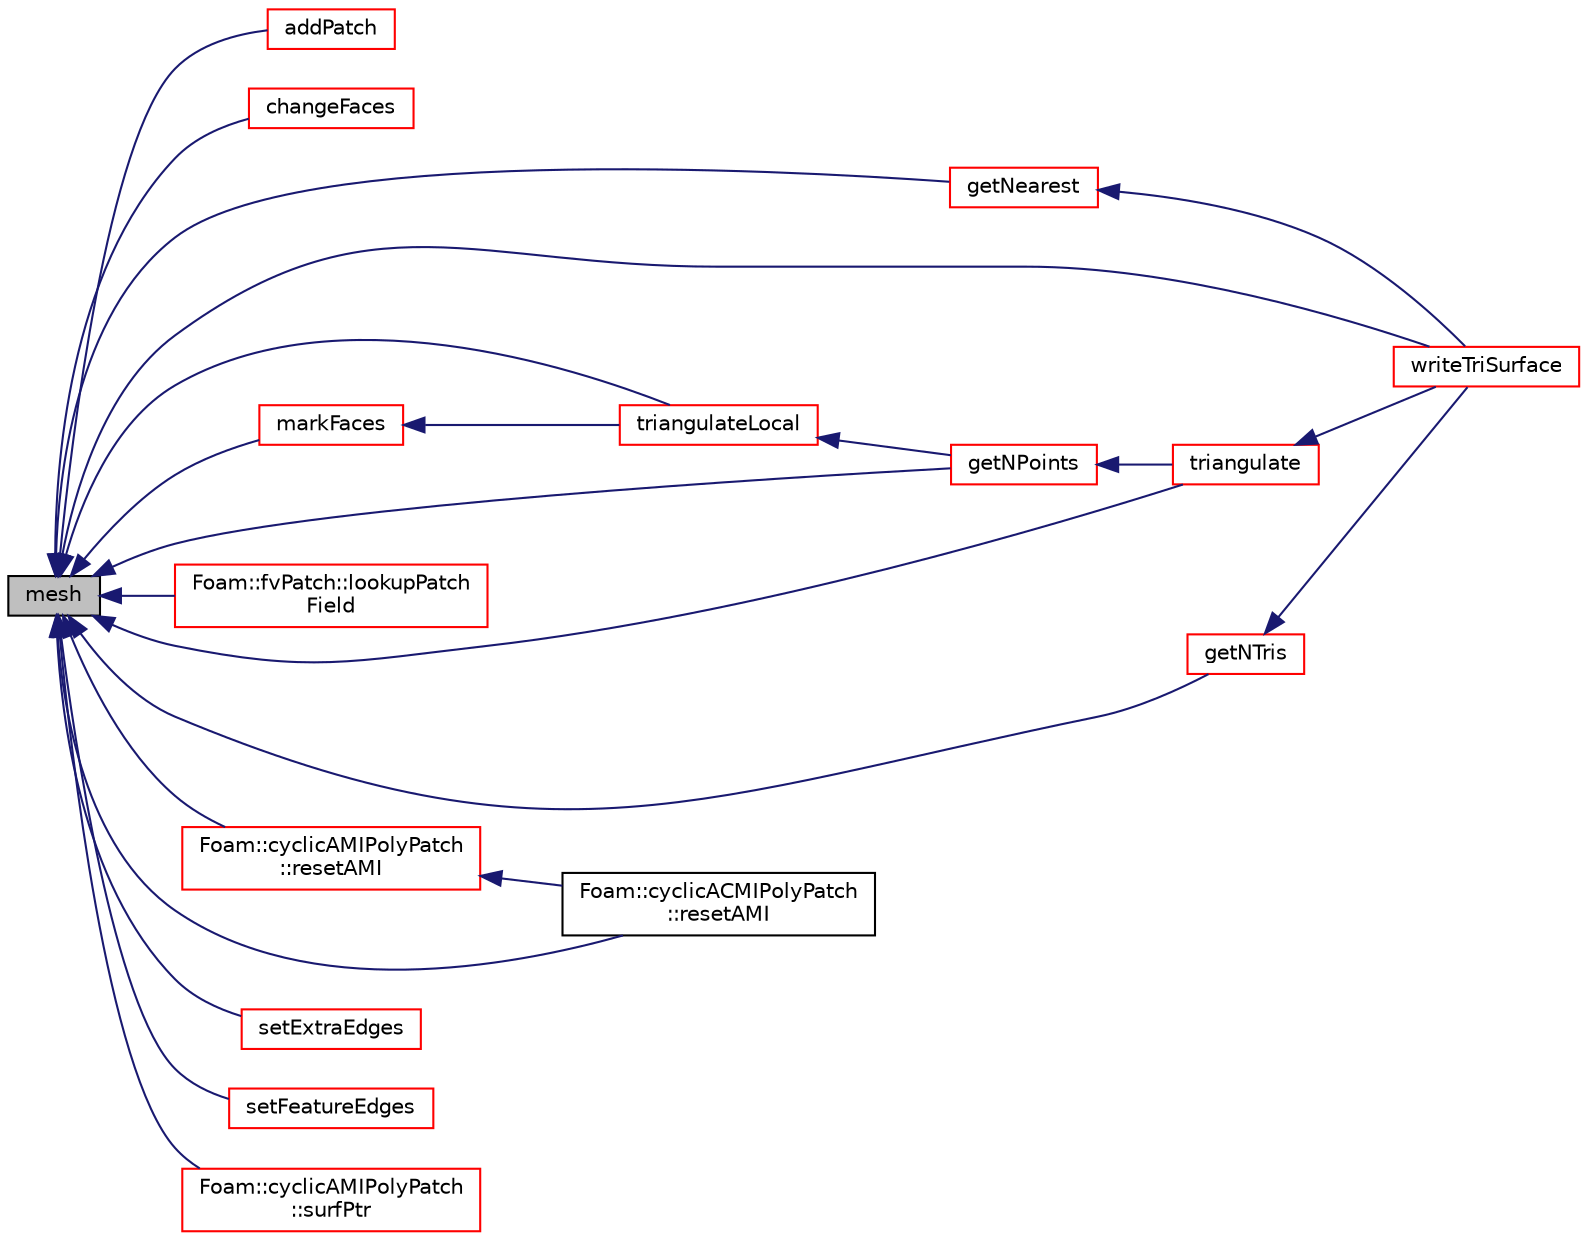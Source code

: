 digraph "mesh"
{
  bgcolor="transparent";
  edge [fontname="Helvetica",fontsize="10",labelfontname="Helvetica",labelfontsize="10"];
  node [fontname="Helvetica",fontsize="10",shape=record];
  rankdir="LR";
  Node1 [label="mesh",height=0.2,width=0.4,color="black", fillcolor="grey75", style="filled", fontcolor="black"];
  Node1 -> Node2 [dir="back",color="midnightblue",fontsize="10",style="solid",fontname="Helvetica"];
  Node2 [label="addPatch",height=0.2,width=0.4,color="red",URL="$a00146.html#a09c4e5c8d34934fb4a87b7e358903ec2",tooltip="Add to back of patch list. "];
  Node1 -> Node3 [dir="back",color="midnightblue",fontsize="10",style="solid",fontname="Helvetica"];
  Node3 [label="changeFaces",height=0.2,width=0.4,color="red",URL="$a00146.html#aa3edbdb390a2b28fbb17a16562278186",tooltip="Recalculate face ordering and patches. Return old to new. "];
  Node1 -> Node4 [dir="back",color="midnightblue",fontsize="10",style="solid",fontname="Helvetica"];
  Node4 [label="getNearest",height=0.2,width=0.4,color="red",URL="$a00146.html#afc0c1d142df9fc42e5efffdf1f144d3a",tooltip="Get bMesh index of nearest face for every boundary face in. "];
  Node4 -> Node5 [dir="back",color="midnightblue",fontsize="10",style="solid",fontname="Helvetica"];
  Node5 [label="writeTriSurface",height=0.2,width=0.4,color="red",URL="$a00146.html#a79443a0e738c0e7e5bba68618c154e5b",tooltip="Write to file. "];
  Node1 -> Node6 [dir="back",color="midnightblue",fontsize="10",style="solid",fontname="Helvetica"];
  Node6 [label="getNPoints",height=0.2,width=0.4,color="red",URL="$a00146.html#aae2c137453da9631e2245a15b76078c1",tooltip="Number of points used in face subset. "];
  Node6 -> Node7 [dir="back",color="midnightblue",fontsize="10",style="solid",fontname="Helvetica"];
  Node7 [label="triangulate",height=0.2,width=0.4,color="red",URL="$a00146.html#a34bccd057e1d4e5588d84ba5d267728a",tooltip="Simple triangulation of face subset. TotalNTris is total number. "];
  Node7 -> Node5 [dir="back",color="midnightblue",fontsize="10",style="solid",fontname="Helvetica"];
  Node1 -> Node8 [dir="back",color="midnightblue",fontsize="10",style="solid",fontname="Helvetica"];
  Node8 [label="getNTris",height=0.2,width=0.4,color="red",URL="$a00146.html#ab53c65bfe1384d945389fff0bb65bd08",tooltip="Simple triangulation of face subset. Returns number of triangles. "];
  Node8 -> Node5 [dir="back",color="midnightblue",fontsize="10",style="solid",fontname="Helvetica"];
  Node1 -> Node9 [dir="back",color="midnightblue",fontsize="10",style="solid",fontname="Helvetica"];
  Node9 [label="Foam::fvPatch::lookupPatch\lField",height=0.2,width=0.4,color="red",URL="$a00895.html#a008c673b38fb39ceab46af147be91f79",tooltip="Lookup and return the patchField of the named field from the. "];
  Node1 -> Node10 [dir="back",color="midnightblue",fontsize="10",style="solid",fontname="Helvetica"];
  Node10 [label="markFaces",height=0.2,width=0.4,color="red",URL="$a00146.html#a4cd038d5911f875d5088ca170f3c7f45"];
  Node10 -> Node11 [dir="back",color="midnightblue",fontsize="10",style="solid",fontname="Helvetica"];
  Node11 [label="triangulateLocal",height=0.2,width=0.4,color="red",URL="$a00146.html#a94ee02ab438b377853721bccd5047123",tooltip="Same as triangulate but in local vertex numbering. "];
  Node11 -> Node6 [dir="back",color="midnightblue",fontsize="10",style="solid",fontname="Helvetica"];
  Node1 -> Node12 [dir="back",color="midnightblue",fontsize="10",style="solid",fontname="Helvetica"];
  Node12 [label="Foam::cyclicACMIPolyPatch\l::resetAMI",height=0.2,width=0.4,color="black",URL="$a00465.html#ac378774325ececbf6413adfeeaa2a68f",tooltip="Reset the AMI interpolator. "];
  Node1 -> Node13 [dir="back",color="midnightblue",fontsize="10",style="solid",fontname="Helvetica"];
  Node13 [label="Foam::cyclicAMIPolyPatch\l::resetAMI",height=0.2,width=0.4,color="red",URL="$a00475.html#ac378774325ececbf6413adfeeaa2a68f",tooltip="Reset the AMI interpolator. "];
  Node13 -> Node12 [dir="back",color="midnightblue",fontsize="10",style="solid",fontname="Helvetica"];
  Node1 -> Node14 [dir="back",color="midnightblue",fontsize="10",style="solid",fontname="Helvetica"];
  Node14 [label="setExtraEdges",height=0.2,width=0.4,color="red",URL="$a00146.html#a2ad93c609e15c20c60295bcc698803f9",tooltip="Set extraEdges to edges &#39;near&#39; to edgeI. Uses point-edge walk. "];
  Node1 -> Node15 [dir="back",color="midnightblue",fontsize="10",style="solid",fontname="Helvetica"];
  Node15 [label="setFeatureEdges",height=0.2,width=0.4,color="red",URL="$a00146.html#a0e01df03fc2c7dbfd31c0fa36528926a",tooltip="Set featureEdges, edgeToFeature, featureSegments according. "];
  Node1 -> Node16 [dir="back",color="midnightblue",fontsize="10",style="solid",fontname="Helvetica"];
  Node16 [label="Foam::cyclicAMIPolyPatch\l::surfPtr",height=0.2,width=0.4,color="red",URL="$a00475.html#add4f5204e386a3b34748b7fbdf7bd8b2",tooltip="Return a reference to the projection surface. "];
  Node1 -> Node7 [dir="back",color="midnightblue",fontsize="10",style="solid",fontname="Helvetica"];
  Node1 -> Node11 [dir="back",color="midnightblue",fontsize="10",style="solid",fontname="Helvetica"];
  Node1 -> Node5 [dir="back",color="midnightblue",fontsize="10",style="solid",fontname="Helvetica"];
}
